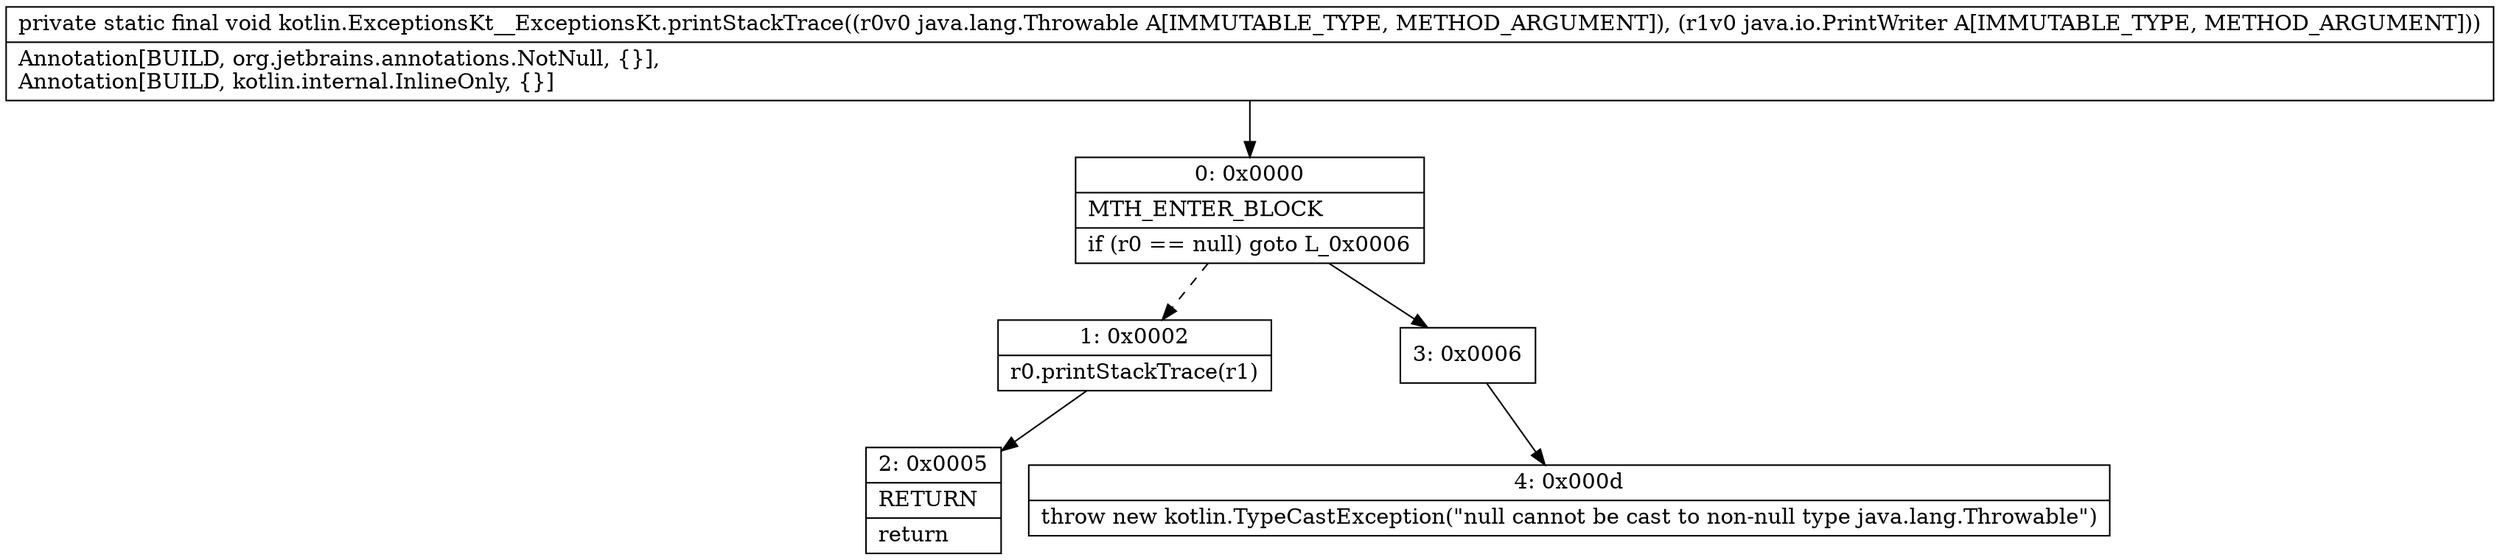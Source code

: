 digraph "CFG forkotlin.ExceptionsKt__ExceptionsKt.printStackTrace(Ljava\/lang\/Throwable;Ljava\/io\/PrintWriter;)V" {
Node_0 [shape=record,label="{0\:\ 0x0000|MTH_ENTER_BLOCK\l|if (r0 == null) goto L_0x0006\l}"];
Node_1 [shape=record,label="{1\:\ 0x0002|r0.printStackTrace(r1)\l}"];
Node_2 [shape=record,label="{2\:\ 0x0005|RETURN\l|return\l}"];
Node_3 [shape=record,label="{3\:\ 0x0006}"];
Node_4 [shape=record,label="{4\:\ 0x000d|throw new kotlin.TypeCastException(\"null cannot be cast to non\-null type java.lang.Throwable\")\l}"];
MethodNode[shape=record,label="{private static final void kotlin.ExceptionsKt__ExceptionsKt.printStackTrace((r0v0 java.lang.Throwable A[IMMUTABLE_TYPE, METHOD_ARGUMENT]), (r1v0 java.io.PrintWriter A[IMMUTABLE_TYPE, METHOD_ARGUMENT]))  | Annotation[BUILD, org.jetbrains.annotations.NotNull, \{\}], \lAnnotation[BUILD, kotlin.internal.InlineOnly, \{\}]\l}"];
MethodNode -> Node_0;
Node_0 -> Node_1[style=dashed];
Node_0 -> Node_3;
Node_1 -> Node_2;
Node_3 -> Node_4;
}

